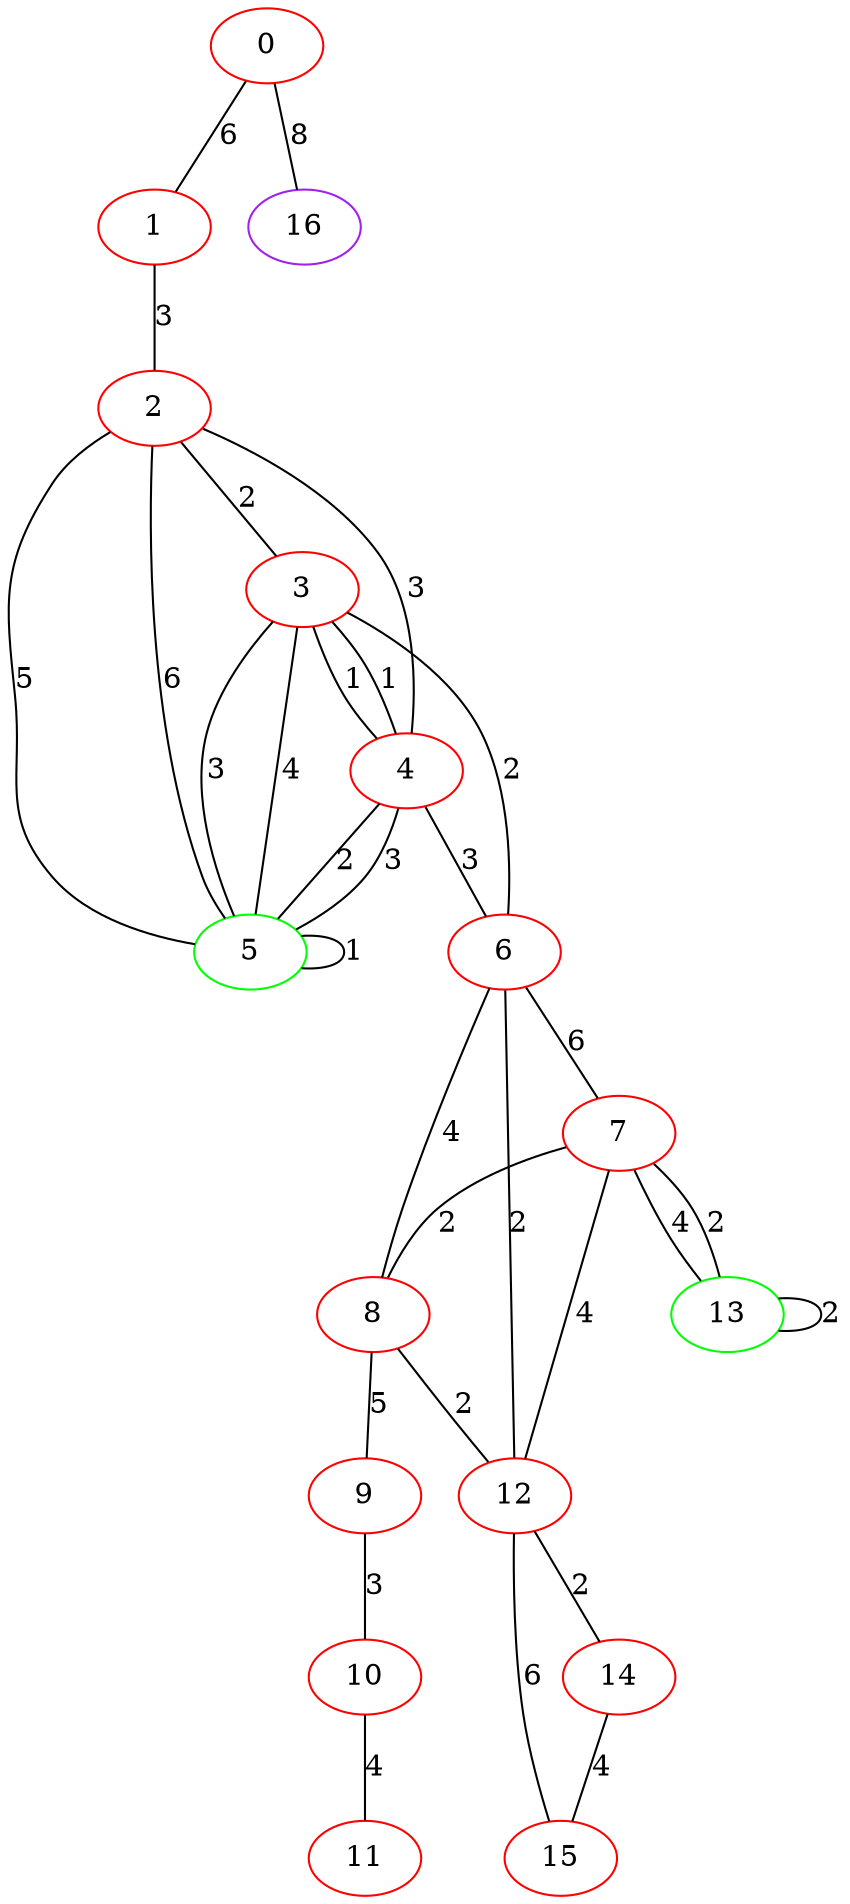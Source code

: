 graph "" {
0 [color=red, weight=1];
1 [color=red, weight=1];
2 [color=red, weight=1];
3 [color=red, weight=1];
4 [color=red, weight=1];
5 [color=green, weight=2];
6 [color=red, weight=1];
7 [color=red, weight=1];
8 [color=red, weight=1];
9 [color=red, weight=1];
10 [color=red, weight=1];
11 [color=red, weight=1];
12 [color=red, weight=1];
13 [color=green, weight=2];
14 [color=red, weight=1];
15 [color=red, weight=1];
16 [color=purple, weight=4];
0 -- 16  [key=0, label=8];
0 -- 1  [key=0, label=6];
1 -- 2  [key=0, label=3];
2 -- 3  [key=0, label=2];
2 -- 4  [key=0, label=3];
2 -- 5  [key=0, label=5];
2 -- 5  [key=1, label=6];
3 -- 4  [key=0, label=1];
3 -- 4  [key=1, label=1];
3 -- 5  [key=0, label=3];
3 -- 5  [key=1, label=4];
3 -- 6  [key=0, label=2];
4 -- 5  [key=0, label=2];
4 -- 5  [key=1, label=3];
4 -- 6  [key=0, label=3];
5 -- 5  [key=0, label=1];
6 -- 8  [key=0, label=4];
6 -- 12  [key=0, label=2];
6 -- 7  [key=0, label=6];
7 -- 8  [key=0, label=2];
7 -- 12  [key=0, label=4];
7 -- 13  [key=0, label=4];
7 -- 13  [key=1, label=2];
8 -- 9  [key=0, label=5];
8 -- 12  [key=0, label=2];
9 -- 10  [key=0, label=3];
10 -- 11  [key=0, label=4];
12 -- 14  [key=0, label=2];
12 -- 15  [key=0, label=6];
13 -- 13  [key=0, label=2];
14 -- 15  [key=0, label=4];
}
